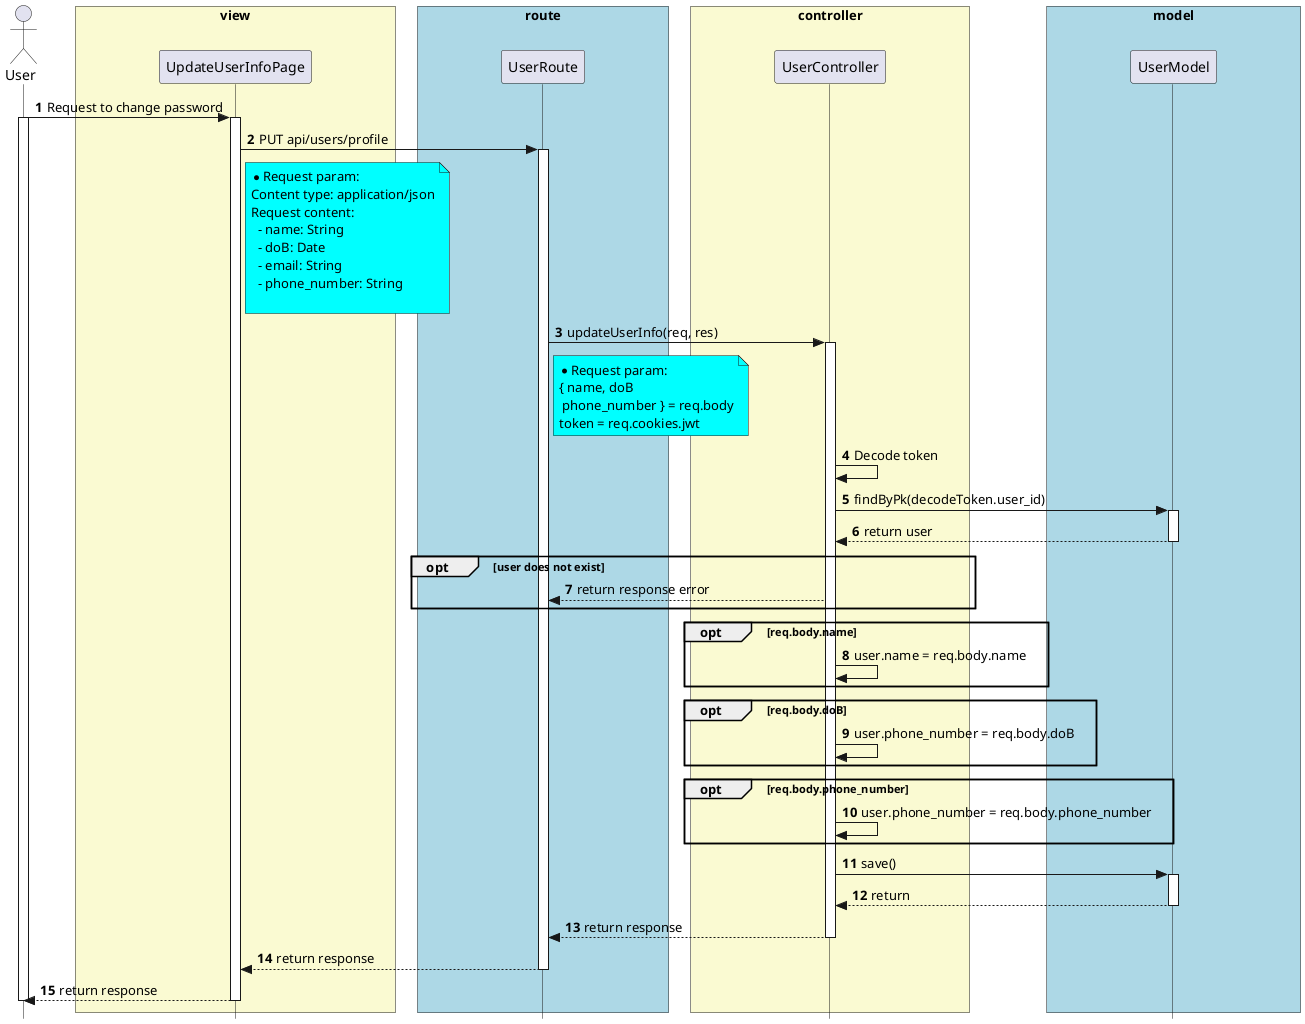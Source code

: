 @startuml


skinparam style strictuml

skinparam lifelineStrategy solid

skinparam ParticipantPadding 80

skinparam BoxPadding 10

autonumber

actor User as User

box "view" #LightGoldenRodYellow

participant UpdateUserInfoPage as UpdateUserInfoPage

end box

box "route" #lightBlue

participant UserRoute as UserRoute

end box


box "controller" #LightGoldenRodYellow
participant UserController as UserController

end box


box "model" #lightBlue
participant UserModel as UserModel

end box


User -> UpdateUserInfoPage: Request to change password
activate User
activate UpdateUserInfoPage

UpdateUserInfoPage -> UserRoute: PUT api/users/profile
activate UserRoute

note right of UpdateUserInfoPage #Aqua
* Request param:
Content type: application/json
Request content:
  - name: String
  - doB: Date
  - email: String
  - phone_number: String

end note

UserRoute -> UserController: updateUserInfo(req, res)
activate UserController

note right of UserRoute #Aqua
* Request param:
{ name, doB
 phone_number } = req.body
token = req.cookies.jwt
end note



UserController -> UserController: Decode token

UserController -> UserModel: findByPk(decodeToken.user_id)

activate  UserModel

UserModel --> UserController: return user

deactivate UserModel

opt user does not exist
  UserController --> UserRoute: return response error
end

opt req.body.name
  UserController -> UserController: user.name = req.body.name
end

opt req.body.doB
  UserController -> UserController: user.phone_number = req.body.doB
end

opt req.body.phone_number
  UserController -> UserController: user.phone_number = req.body.phone_number
end

UserController -> UserModel: save()
activate UserModel

UserModel --> UserController: return
deactivate UserModel

UserController --> UserRoute: return response

deactivate UserController

UserRoute --> UpdateUserInfoPage: return response

deactivate UserRoute

UpdateUserInfoPage --> User: return response

deactivate UpdateUserInfoPage
deactivate User


@enduml

